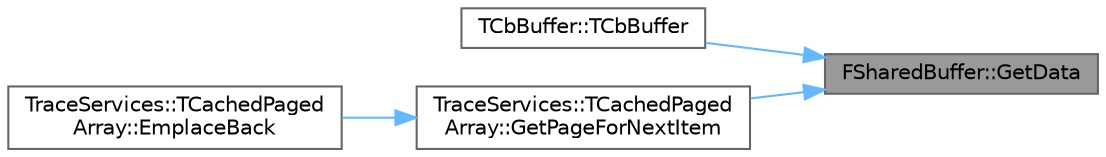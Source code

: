 digraph "FSharedBuffer::GetData"
{
 // INTERACTIVE_SVG=YES
 // LATEX_PDF_SIZE
  bgcolor="transparent";
  edge [fontname=Helvetica,fontsize=10,labelfontname=Helvetica,labelfontsize=10];
  node [fontname=Helvetica,fontsize=10,shape=box,height=0.2,width=0.4];
  rankdir="RL";
  Node1 [id="Node000001",label="FSharedBuffer::GetData",height=0.2,width=0.4,color="gray40", fillcolor="grey60", style="filled", fontcolor="black",tooltip="Returns a pointer to the start of the buffer."];
  Node1 -> Node2 [id="edge1_Node000001_Node000002",dir="back",color="steelblue1",style="solid",tooltip=" "];
  Node2 [id="Node000002",label="TCbBuffer::TCbBuffer",height=0.2,width=0.4,color="grey40", fillcolor="white", style="filled",URL="$d6/d0b/classTCbBuffer.html#a38b03a99990d81e3b44bf635cb5b0737",tooltip="Construct a value from a pointer to its data and an optional externally-provided type."];
  Node1 -> Node3 [id="edge2_Node000001_Node000003",dir="back",color="steelblue1",style="solid",tooltip=" "];
  Node3 [id="Node000003",label="TraceServices::TCachedPaged\lArray::GetPageForNextItem",height=0.2,width=0.4,color="grey40", fillcolor="white", style="filled",URL="$d6/d09/classTraceServices_1_1TCachedPagedArray.html#aac6fef236aad0ab1b37cd5e0219f2cdc",tooltip=" "];
  Node3 -> Node4 [id="edge3_Node000003_Node000004",dir="back",color="steelblue1",style="solid",tooltip=" "];
  Node4 [id="Node000004",label="TraceServices::TCachedPaged\lArray::EmplaceBack",height=0.2,width=0.4,color="grey40", fillcolor="white", style="filled",URL="$d6/d09/classTraceServices_1_1TCachedPagedArray.html#aafad1627408ab5bfbad80b69369e6ccc",tooltip=" "];
}
